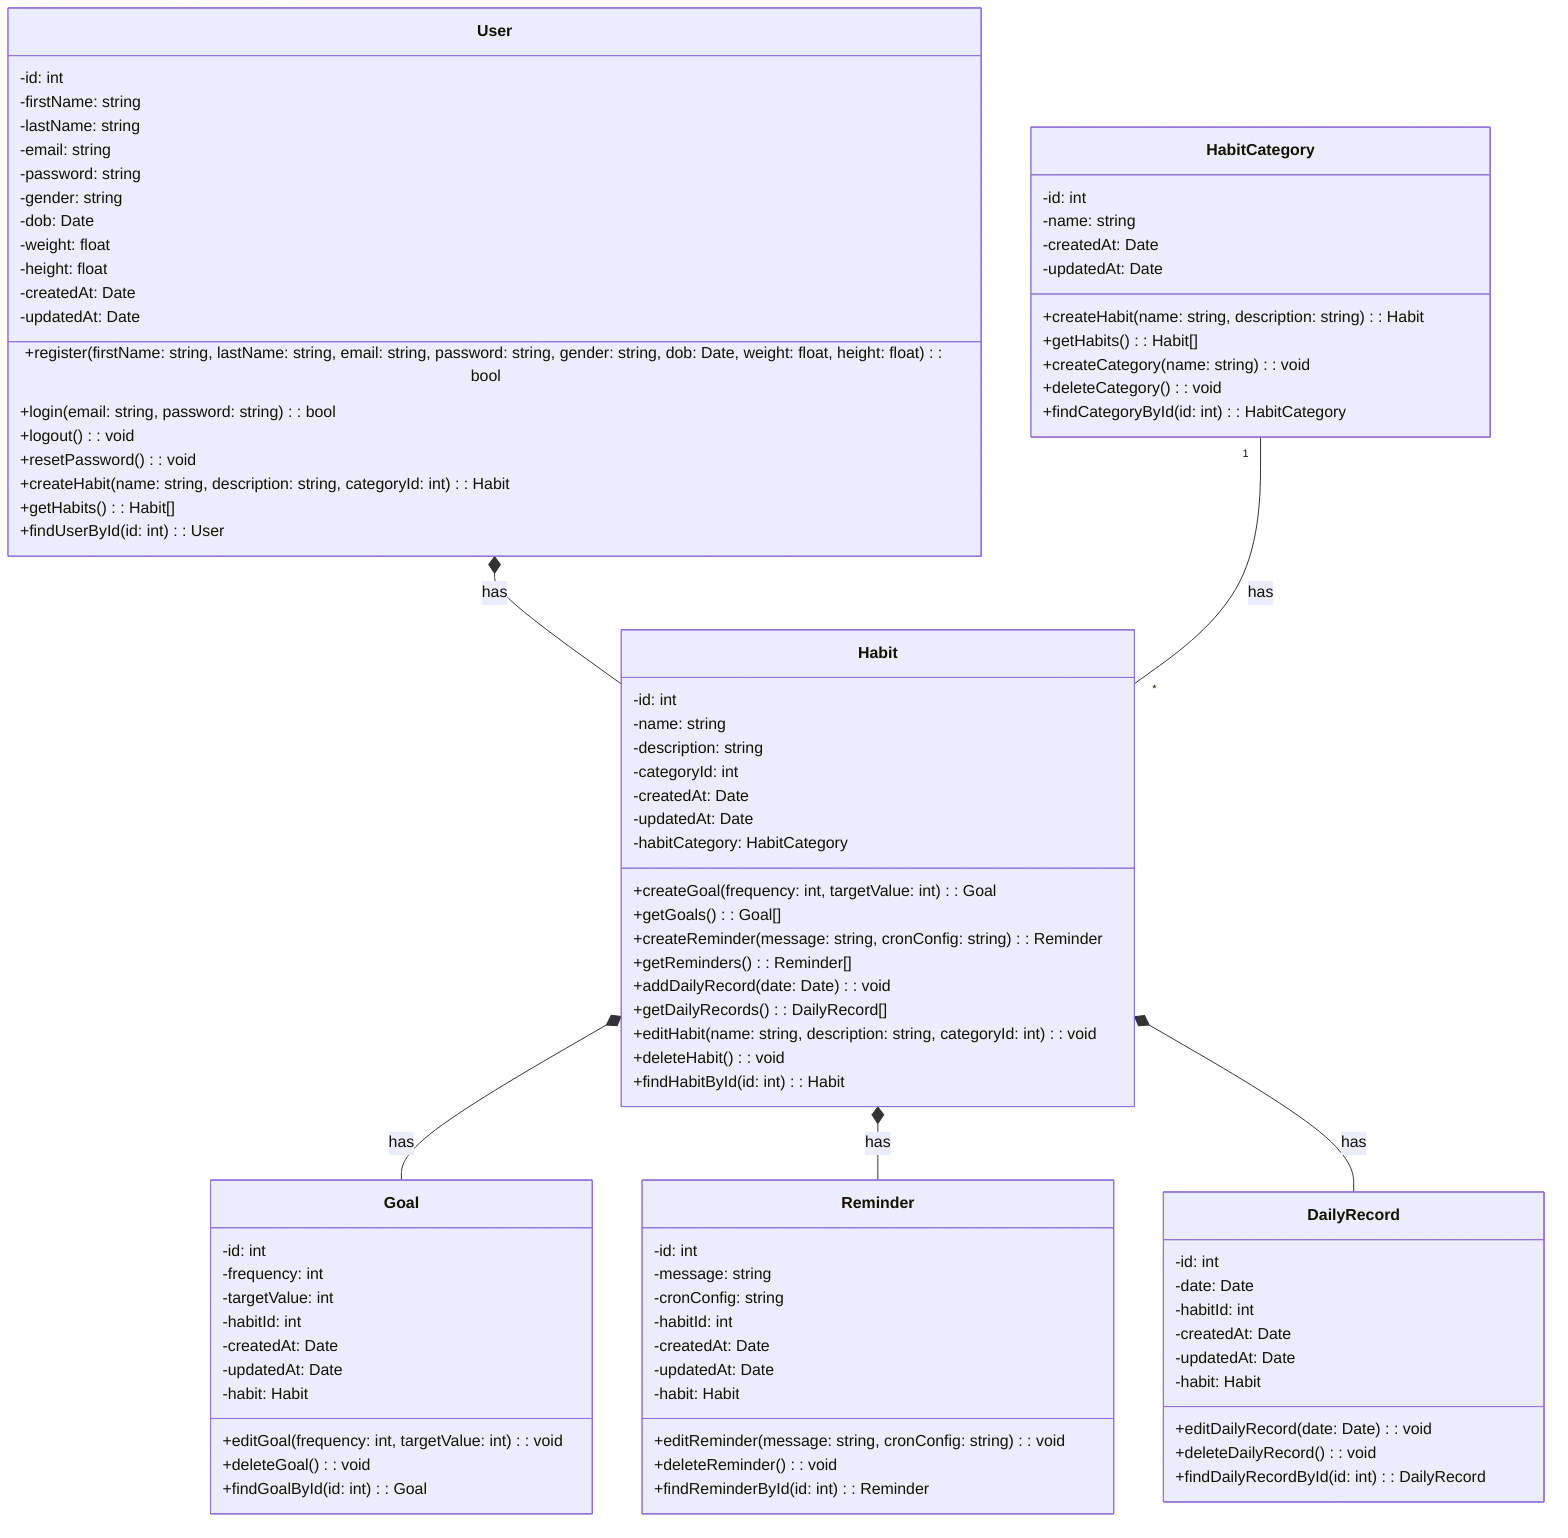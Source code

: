 classDiagram
    class User {
        -id: int
        -firstName: string
        -lastName: string
        -email: string
        -password: string
        -gender: string
        -dob: Date
        -weight: float
        -height: float
        -createdAt: Date
        -updatedAt: Date
        +register(firstName: string, lastName: string, email: string, password: string, gender: string, dob: Date, weight: float, height: float): bool
        +login(email: string, password: string): bool
        +logout(): void
        +resetPassword(): void
        +createHabit(name: string, description: string, categoryId: int): Habit
        +getHabits(): Habit[]
        +findUserById(id: int): User
    }

    class HabitCategory {
        -id: int
        -name: string
        -createdAt: Date
        -updatedAt: Date
        +createHabit(name: string, description: string): Habit
        +getHabits(): Habit[]
        +createCategory(name: string): void
        +deleteCategory(): void
        +findCategoryById(id: int): HabitCategory
    }

    class Habit {
        -id: int
        -name: string
        -description: string
        -categoryId: int
        -createdAt: Date
        -updatedAt: Date
        +createGoal(frequency: int, targetValue: int): Goal
        +getGoals(): Goal[]
        +createReminder(message: string, cronConfig: string): Reminder
        +getReminders(): Reminder[]
        +addDailyRecord(date: Date): void
        +getDailyRecords(): DailyRecord[]
        +editHabit(name: string, description: string, categoryId: int): void
        +deleteHabit(): void
        +findHabitById(id: int): Habit
        -habitCategory: HabitCategory
    }

    class Goal {
        -id: int
        -frequency: int
        -targetValue: int
        -habitId: int
        -createdAt: Date
        -updatedAt: Date
        +editGoal(frequency: int, targetValue: int): void
        +deleteGoal(): void
        +findGoalById(id: int): Goal
        -habit: Habit
    }

    class Reminder {
        -id: int
        -message: string
        -cronConfig: string
        -habitId: int
        -createdAt: Date
        -updatedAt: Date
        +editReminder(message: string, cronConfig: string): void
        +deleteReminder(): void
        +findReminderById(id: int): Reminder
        -habit: Habit
    }

    class DailyRecord {
        -id: int
        -date: Date
        -habitId: int
        -createdAt: Date
        -updatedAt: Date
        +editDailyRecord(date: Date): void
        +deleteDailyRecord(): void
        +findDailyRecordById(id: int): DailyRecord
        -habit: Habit
    }

    User *-- Habit : has
    HabitCategory "1"--"*" Habit : has
    Habit *-- Goal : has
    Habit *-- Reminder : has
    Habit *-- DailyRecord : has